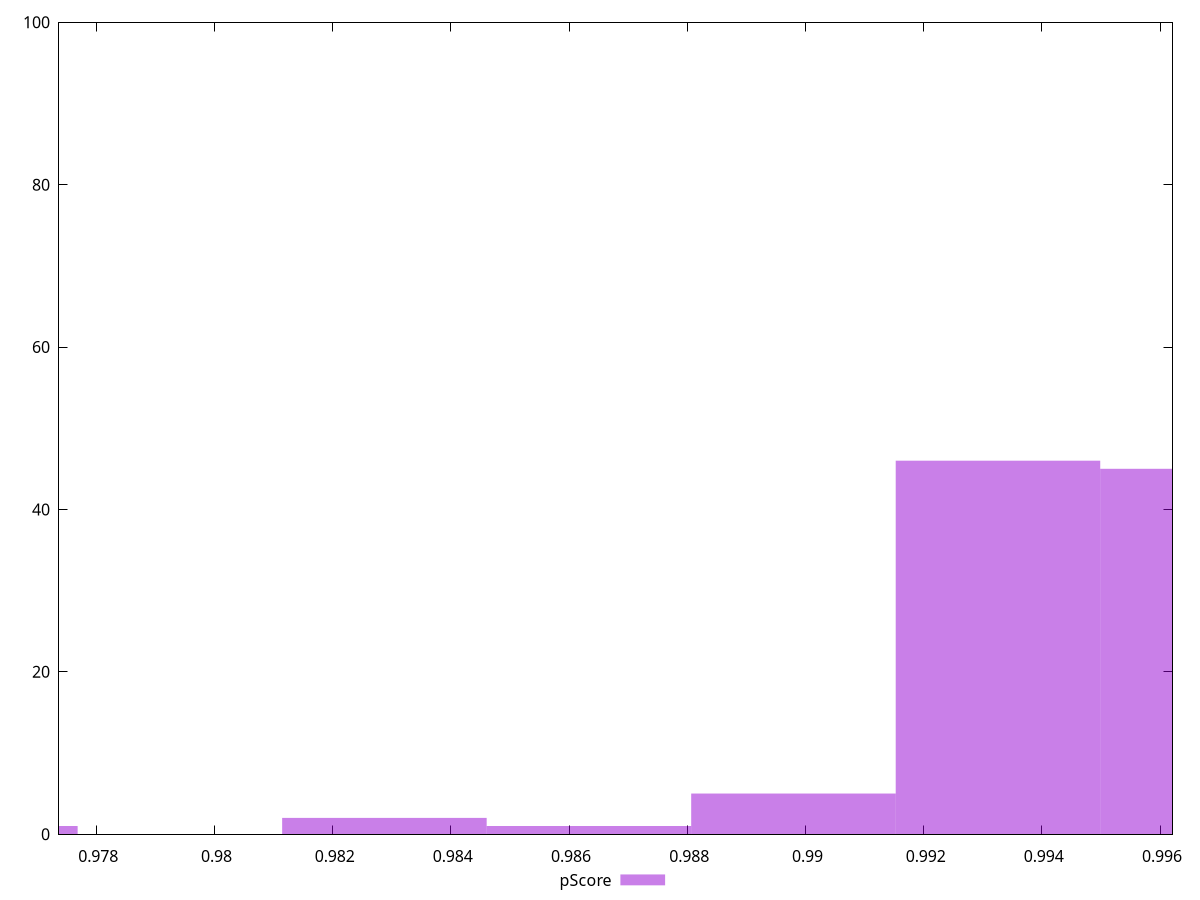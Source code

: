reset

$pScore <<EOF
0.9897972224913635 5
0.993258051940634 46
0.9967188813899045 45
0.9828755635928225 2
0.9759539046942814 1
0.986336393042093 1
EOF

set key outside below
set boxwidth 0.0034608294492705018
set xrange [0.9773690465852017:0.9962113647861295]
set yrange [0:100]
set trange [0:100]
set style fill transparent solid 0.5 noborder
set terminal svg size 640, 490 enhanced background rgb 'white'
set output "report_00018_2021-02-10T15-25-16.877Z/max-potential-fid/samples/pages+cached+noadtech+nomedia+nocss/pScore/histogram.svg"

plot $pScore title "pScore" with boxes

reset
